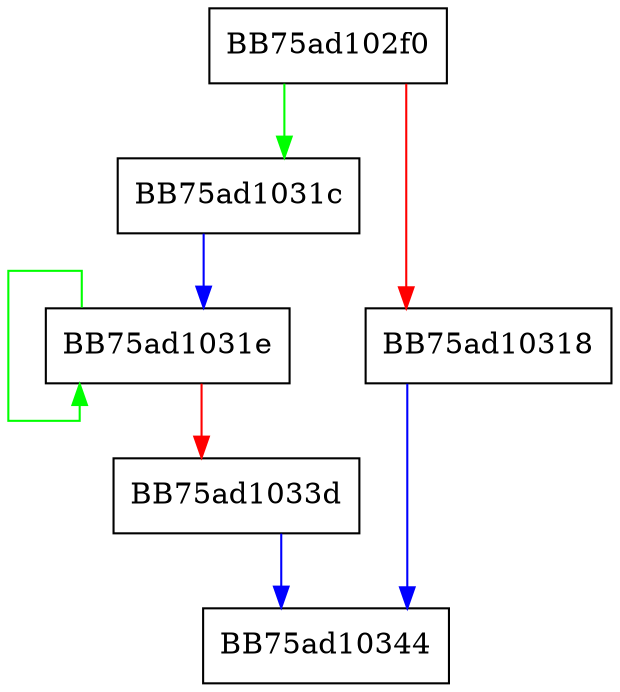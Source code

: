 digraph Decrypt {
  node [shape="box"];
  graph [splines=ortho];
  BB75ad102f0 -> BB75ad1031c [color="green"];
  BB75ad102f0 -> BB75ad10318 [color="red"];
  BB75ad10318 -> BB75ad10344 [color="blue"];
  BB75ad1031c -> BB75ad1031e [color="blue"];
  BB75ad1031e -> BB75ad1031e [color="green"];
  BB75ad1031e -> BB75ad1033d [color="red"];
  BB75ad1033d -> BB75ad10344 [color="blue"];
}